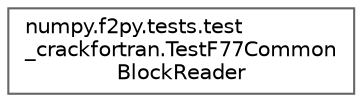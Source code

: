 digraph "Graphical Class Hierarchy"
{
 // LATEX_PDF_SIZE
  bgcolor="transparent";
  edge [fontname=Helvetica,fontsize=10,labelfontname=Helvetica,labelfontsize=10];
  node [fontname=Helvetica,fontsize=10,shape=box,height=0.2,width=0.4];
  rankdir="LR";
  Node0 [id="Node000000",label="numpy.f2py.tests.test\l_crackfortran.TestF77Common\lBlockReader",height=0.2,width=0.4,color="grey40", fillcolor="white", style="filled",URL="$dc/d76/classnumpy_1_1f2py_1_1tests_1_1test__crackfortran_1_1TestF77CommonBlockReader.html",tooltip=" "];
}
